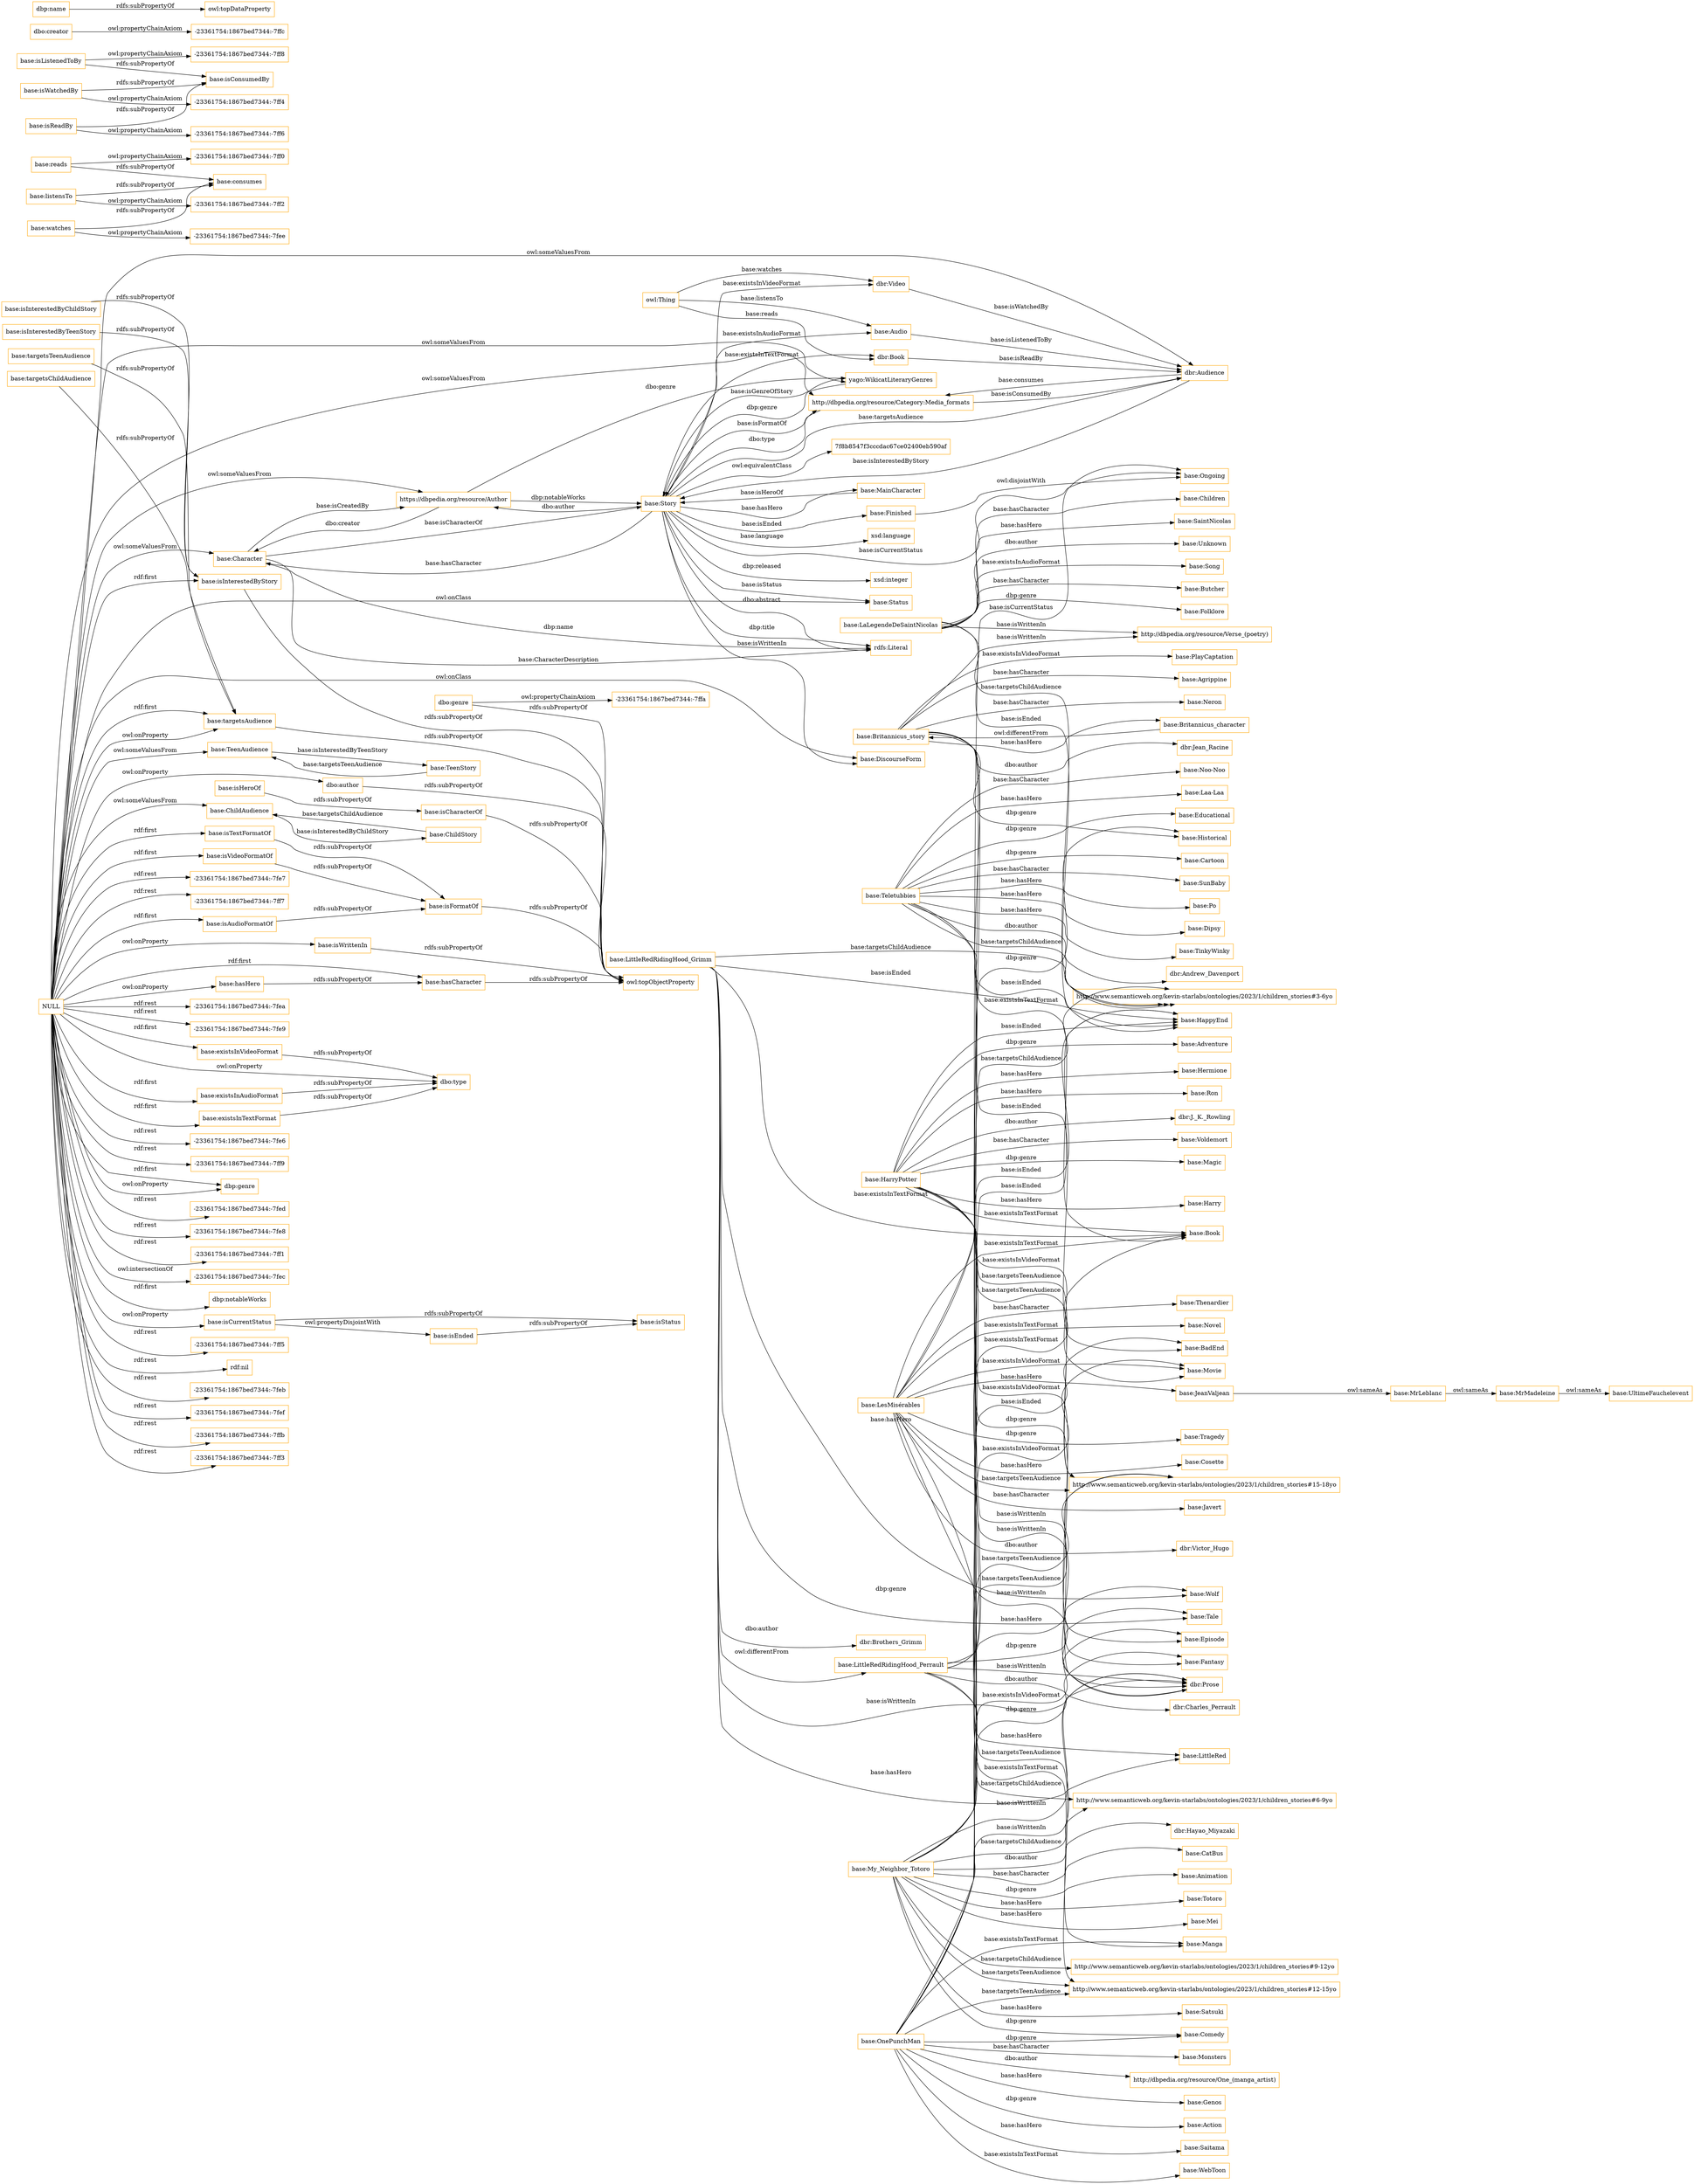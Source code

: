 digraph ar2dtool_diagram { 
rankdir=LR;
size="1501"
node [shape = rectangle, color="orange"]; "base:Character" "http://dbpedia.org/resource/Category:Media_formats" "base:Finished" "7f8b8547f3cccdac67ce02400eb590af" "dbr:Audience" "base:Ongoing" "https://dbpedia.org/resource/Author" "base:ChildStory" "base:Status" "base:TeenStory" "base:TeenAudience" "dbr:Book" "dbr:Video" "yago:WikicatLiteraryGenres" "base:Story" "base:DiscourseForm" "base:Audio" "base:MainCharacter" "base:ChildAudience" ; /*classes style*/
	"base:isCharacterOf" -> "owl:topObjectProperty" [ label = "rdfs:subPropertyOf" ];
	"base:LaLegendeDeSaintNicolas" -> "base:Folklore" [ label = "dbp:genre" ];
	"base:LaLegendeDeSaintNicolas" -> "http://dbpedia.org/resource/Verse_(poetry)" [ label = "base:isWrittenIn" ];
	"base:LaLegendeDeSaintNicolas" -> "base:Children" [ label = "base:hasCharacter" ];
	"base:LaLegendeDeSaintNicolas" -> "base:SaintNicolas" [ label = "base:hasHero" ];
	"base:LaLegendeDeSaintNicolas" -> "base:Unknown" [ label = "dbo:author" ];
	"base:LaLegendeDeSaintNicolas" -> "base:Song" [ label = "base:existsInAudioFormat" ];
	"base:LaLegendeDeSaintNicolas" -> "base:Butcher" [ label = "base:hasCharacter" ];
	"base:LaLegendeDeSaintNicolas" -> "http://www.semanticweb.org/kevin-starlabs/ontologies/2023/1/children_stories#3-6yo" [ label = "base:targetsChildAudience" ];
	"base:LaLegendeDeSaintNicolas" -> "base:HappyEnd" [ label = "base:isEnded" ];
	"base:reads" -> "-23361754:1867bed7344:-7ff0" [ label = "owl:propertyChainAxiom" ];
	"base:reads" -> "base:consumes" [ label = "rdfs:subPropertyOf" ];
	"base:Britannicus_character" -> "base:Britannicus_story" [ label = "owl:differentFrom" ];
	"base:Britannicus_story" -> "base:BadEnd" [ label = "base:isEnded" ];
	"base:Britannicus_story" -> "base:Agrippine" [ label = "base:hasCharacter" ];
	"base:Britannicus_story" -> "base:Neron" [ label = "base:hasCharacter" ];
	"base:Britannicus_story" -> "dbr:Jean_Racine" [ label = "dbo:author" ];
	"base:Britannicus_story" -> "http://www.semanticweb.org/kevin-starlabs/ontologies/2023/1/children_stories#15-18yo" [ label = "base:targetsTeenAudience" ];
	"base:Britannicus_story" -> "http://dbpedia.org/resource/Verse_(poetry)" [ label = "base:isWrittenIn" ];
	"base:Britannicus_story" -> "base:Britannicus_character" [ label = "base:hasHero" ];
	"base:Britannicus_story" -> "base:PlayCaptation" [ label = "base:existsInVideoFormat" ];
	"base:Britannicus_story" -> "base:Historical" [ label = "dbp:genre" ];
	"base:Britannicus_story" -> "base:Book" [ label = "base:existsInTextFormat" ];
	"base:My_Neighbor_Totoro" -> "http://www.semanticweb.org/kevin-starlabs/ontologies/2023/1/children_stories#6-9yo" [ label = "base:targetsChildAudience" ];
	"base:My_Neighbor_Totoro" -> "base:Satsuki" [ label = "base:hasHero" ];
	"base:My_Neighbor_Totoro" -> "dbr:Hayao_Miyazaki" [ label = "dbo:author" ];
	"base:My_Neighbor_Totoro" -> "base:Comedy" [ label = "dbp:genre" ];
	"base:My_Neighbor_Totoro" -> "http://www.semanticweb.org/kevin-starlabs/ontologies/2023/1/children_stories#3-6yo" [ label = "base:targetsChildAudience" ];
	"base:My_Neighbor_Totoro" -> "base:Movie" [ label = "base:existsInVideoFormat" ];
	"base:My_Neighbor_Totoro" -> "base:CatBus" [ label = "base:hasCharacter" ];
	"base:My_Neighbor_Totoro" -> "http://www.semanticweb.org/kevin-starlabs/ontologies/2023/1/children_stories#12-15yo" [ label = "base:targetsTeenAudience" ];
	"base:My_Neighbor_Totoro" -> "dbr:Prose" [ label = "base:isWrittenIn" ];
	"base:My_Neighbor_Totoro" -> "base:Animation" [ label = "dbp:genre" ];
	"base:My_Neighbor_Totoro" -> "base:Fantasy" [ label = "dbp:genre" ];
	"base:My_Neighbor_Totoro" -> "http://www.semanticweb.org/kevin-starlabs/ontologies/2023/1/children_stories#15-18yo" [ label = "base:targetsTeenAudience" ];
	"base:My_Neighbor_Totoro" -> "base:Totoro" [ label = "base:hasHero" ];
	"base:My_Neighbor_Totoro" -> "base:Mei" [ label = "base:hasHero" ];
	"base:My_Neighbor_Totoro" -> "base:HappyEnd" [ label = "base:isEnded" ];
	"base:My_Neighbor_Totoro" -> "http://www.semanticweb.org/kevin-starlabs/ontologies/2023/1/children_stories#9-12yo" [ label = "base:targetsChildAudience" ];
	"base:isEnded" -> "base:isStatus" [ label = "rdfs:subPropertyOf" ];
	"base:isTextFormatOf" -> "base:isFormatOf" [ label = "rdfs:subPropertyOf" ];
	"base:LesMisérables" -> "base:Manga" [ label = "base:existsInTextFormat" ];
	"base:LesMisérables" -> "base:Book" [ label = "base:existsInTextFormat" ];
	"base:LesMisérables" -> "base:Historical" [ label = "dbp:genre" ];
	"base:LesMisérables" -> "base:Tragedy" [ label = "dbp:genre" ];
	"base:LesMisérables" -> "base:Cosette" [ label = "base:hasHero" ];
	"base:LesMisérables" -> "base:Javert" [ label = "base:hasCharacter" ];
	"base:LesMisérables" -> "dbr:Victor_Hugo" [ label = "dbo:author" ];
	"base:LesMisérables" -> "dbr:Prose" [ label = "base:isWrittenIn" ];
	"base:LesMisérables" -> "base:HappyEnd" [ label = "base:isEnded" ];
	"base:LesMisérables" -> "base:Movie" [ label = "base:existsInVideoFormat" ];
	"base:LesMisérables" -> "base:Thenardier" [ label = "base:hasCharacter" ];
	"base:LesMisérables" -> "base:Novel" [ label = "base:existsInTextFormat" ];
	"base:LesMisérables" -> "base:JeanValjean" [ label = "base:hasHero" ];
	"base:LesMisérables" -> "http://www.semanticweb.org/kevin-starlabs/ontologies/2023/1/children_stories#15-18yo" [ label = "base:targetsTeenAudience" ];
	"base:MrMadeleine" -> "base:UltimeFauchelevent" [ label = "owl:sameAs" ];
	"base:existsInVideoFormat" -> "dbo:type" [ label = "rdfs:subPropertyOf" ];
	"dbo:genre" -> "-23361754:1867bed7344:-7ffa" [ label = "owl:propertyChainAxiom" ];
	"dbo:genre" -> "owl:topObjectProperty" [ label = "rdfs:subPropertyOf" ];
	"base:isInterestedByStory" -> "owl:topObjectProperty" [ label = "rdfs:subPropertyOf" ];
	"base:isWrittenIn" -> "owl:topObjectProperty" [ label = "rdfs:subPropertyOf" ];
	"base:hasHero" -> "base:hasCharacter" [ label = "rdfs:subPropertyOf" ];
	"base:isHeroOf" -> "base:isCharacterOf" [ label = "rdfs:subPropertyOf" ];
	"base:hasCharacter" -> "owl:topObjectProperty" [ label = "rdfs:subPropertyOf" ];
	"base:isInterestedByTeenStory" -> "base:isInterestedByStory" [ label = "rdfs:subPropertyOf" ];
	"base:listensTo" -> "-23361754:1867bed7344:-7ff2" [ label = "owl:propertyChainAxiom" ];
	"base:listensTo" -> "base:consumes" [ label = "rdfs:subPropertyOf" ];
	"base:isFormatOf" -> "owl:topObjectProperty" [ label = "rdfs:subPropertyOf" ];
	"dbo:author" -> "owl:topObjectProperty" [ label = "rdfs:subPropertyOf" ];
	"base:Teletubbies" -> "base:Dipsy" [ label = "base:hasHero" ];
	"base:Teletubbies" -> "base:TinkyWinky" [ label = "base:hasHero" ];
	"base:Teletubbies" -> "dbr:Andrew_Davenport" [ label = "dbo:author" ];
	"base:Teletubbies" -> "base:Noo-Noo" [ label = "base:hasCharacter" ];
	"base:Teletubbies" -> "base:HappyEnd" [ label = "base:isEnded" ];
	"base:Teletubbies" -> "base:Laa-Laa" [ label = "base:hasHero" ];
	"base:Teletubbies" -> "base:Educational" [ label = "dbp:genre" ];
	"base:Teletubbies" -> "base:Episode" [ label = "base:existsInVideoFormat" ];
	"base:Teletubbies" -> "base:Cartoon" [ label = "dbp:genre" ];
	"base:Teletubbies" -> "dbr:Prose" [ label = "base:isWrittenIn" ];
	"base:Teletubbies" -> "base:SunBaby" [ label = "base:hasCharacter" ];
	"base:Teletubbies" -> "base:Po" [ label = "base:hasHero" ];
	"base:Teletubbies" -> "http://www.semanticweb.org/kevin-starlabs/ontologies/2023/1/children_stories#3-6yo" [ label = "base:targetsChildAudience" ];
	"base:watches" -> "-23361754:1867bed7344:-7fee" [ label = "owl:propertyChainAxiom" ];
	"base:watches" -> "base:consumes" [ label = "rdfs:subPropertyOf" ];
	"base:Story" -> "7f8b8547f3cccdac67ce02400eb590af" [ label = "owl:equivalentClass" ];
	"NULL" -> "base:hasCharacter" [ label = "rdf:first" ];
	"NULL" -> "-23361754:1867bed7344:-7fe6" [ label = "rdf:rest" ];
	"NULL" -> "base:existsInVideoFormat" [ label = "rdf:first" ];
	"NULL" -> "-23361754:1867bed7344:-7ff9" [ label = "rdf:rest" ];
	"NULL" -> "base:targetsAudience" [ label = "rdf:first" ];
	"NULL" -> "base:TeenAudience" [ label = "owl:someValuesFrom" ];
	"NULL" -> "dbr:Audience" [ label = "owl:someValuesFrom" ];
	"NULL" -> "base:isInterestedByStory" [ label = "rdf:first" ];
	"NULL" -> "dbp:genre" [ label = "owl:onProperty" ];
	"NULL" -> "base:targetsAudience" [ label = "owl:onProperty" ];
	"NULL" -> "base:hasHero" [ label = "owl:onProperty" ];
	"NULL" -> "base:ChildAudience" [ label = "owl:someValuesFrom" ];
	"NULL" -> "dbp:genre" [ label = "rdf:first" ];
	"NULL" -> "base:isAudioFormatOf" [ label = "rdf:first" ];
	"NULL" -> "yago:WikicatLiteraryGenres" [ label = "owl:someValuesFrom" ];
	"NULL" -> "-23361754:1867bed7344:-7fed" [ label = "rdf:rest" ];
	"NULL" -> "-23361754:1867bed7344:-7fe8" [ label = "rdf:rest" ];
	"NULL" -> "-23361754:1867bed7344:-7ff1" [ label = "rdf:rest" ];
	"NULL" -> "dbo:author" [ label = "owl:onProperty" ];
	"NULL" -> "-23361754:1867bed7344:-7fec" [ label = "owl:intersectionOf" ];
	"NULL" -> "dbp:notableWorks" [ label = "rdf:first" ];
	"NULL" -> "http://dbpedia.org/resource/Category:Media_formats" [ label = "owl:someValuesFrom" ];
	"NULL" -> "dbo:type" [ label = "owl:onProperty" ];
	"NULL" -> "base:isCurrentStatus" [ label = "owl:onProperty" ];
	"NULL" -> "base:Character" [ label = "owl:someValuesFrom" ];
	"NULL" -> "-23361754:1867bed7344:-7ff5" [ label = "rdf:rest" ];
	"NULL" -> "rdf:nil" [ label = "rdf:rest" ];
	"NULL" -> "base:existsInAudioFormat" [ label = "rdf:first" ];
	"NULL" -> "base:isWrittenIn" [ label = "owl:onProperty" ];
	"NULL" -> "-23361754:1867bed7344:-7feb" [ label = "rdf:rest" ];
	"NULL" -> "base:DiscourseForm" [ label = "owl:onClass" ];
	"NULL" -> "-23361754:1867bed7344:-7fef" [ label = "rdf:rest" ];
	"NULL" -> "-23361754:1867bed7344:-7ffb" [ label = "rdf:rest" ];
	"NULL" -> "-23361754:1867bed7344:-7ff3" [ label = "rdf:rest" ];
	"NULL" -> "base:existsInTextFormat" [ label = "rdf:first" ];
	"NULL" -> "-23361754:1867bed7344:-7fe7" [ label = "rdf:rest" ];
	"NULL" -> "base:Status" [ label = "owl:onClass" ];
	"NULL" -> "base:isVideoFormatOf" [ label = "rdf:first" ];
	"NULL" -> "base:isTextFormatOf" [ label = "rdf:first" ];
	"NULL" -> "-23361754:1867bed7344:-7ff7" [ label = "rdf:rest" ];
	"NULL" -> "https://dbpedia.org/resource/Author" [ label = "owl:someValuesFrom" ];
	"NULL" -> "-23361754:1867bed7344:-7fea" [ label = "rdf:rest" ];
	"NULL" -> "-23361754:1867bed7344:-7fe9" [ label = "rdf:rest" ];
	"base:OnePunchMan" -> "http://dbpedia.org/resource/One_(manga_artist)" [ label = "dbo:author" ];
	"base:OnePunchMan" -> "base:Comedy" [ label = "dbp:genre" ];
	"base:OnePunchMan" -> "http://www.semanticweb.org/kevin-starlabs/ontologies/2023/1/children_stories#12-15yo" [ label = "base:targetsTeenAudience" ];
	"base:OnePunchMan" -> "base:Ongoing" [ label = "base:isCurrentStatus" ];
	"base:OnePunchMan" -> "base:Manga" [ label = "base:existsInTextFormat" ];
	"base:OnePunchMan" -> "base:Genos" [ label = "base:hasHero" ];
	"base:OnePunchMan" -> "base:Action" [ label = "dbp:genre" ];
	"base:OnePunchMan" -> "base:Saitama" [ label = "base:hasHero" ];
	"base:OnePunchMan" -> "dbr:Prose" [ label = "base:isWrittenIn" ];
	"base:OnePunchMan" -> "base:WebToon" [ label = "base:existsInTextFormat" ];
	"base:OnePunchMan" -> "base:Monsters" [ label = "base:hasCharacter" ];
	"base:OnePunchMan" -> "base:Episode" [ label = "base:existsInVideoFormat" ];
	"base:OnePunchMan" -> "http://www.semanticweb.org/kevin-starlabs/ontologies/2023/1/children_stories#15-18yo" [ label = "base:targetsTeenAudience" ];
	"base:isVideoFormatOf" -> "base:isFormatOf" [ label = "rdfs:subPropertyOf" ];
	"base:isListenedToBy" -> "-23361754:1867bed7344:-7ff8" [ label = "owl:propertyChainAxiom" ];
	"base:isListenedToBy" -> "base:isConsumedBy" [ label = "rdfs:subPropertyOf" ];
	"base:LittleRedRidingHood_Perrault" -> "dbr:Charles_Perrault" [ label = "dbo:author" ];
	"base:LittleRedRidingHood_Perrault" -> "base:BadEnd" [ label = "base:isEnded" ];
	"base:LittleRedRidingHood_Perrault" -> "base:Wolf" [ label = "base:hasHero" ];
	"base:LittleRedRidingHood_Perrault" -> "base:LittleRed" [ label = "base:hasHero" ];
	"base:LittleRedRidingHood_Perrault" -> "base:Book" [ label = "base:existsInTextFormat" ];
	"base:LittleRedRidingHood_Perrault" -> "base:Tale" [ label = "dbp:genre" ];
	"base:LittleRedRidingHood_Perrault" -> "http://www.semanticweb.org/kevin-starlabs/ontologies/2023/1/children_stories#6-9yo" [ label = "base:targetsChildAudience" ];
	"base:LittleRedRidingHood_Perrault" -> "dbr:Prose" [ label = "base:isWrittenIn" ];
	"base:isWatchedBy" -> "-23361754:1867bed7344:-7ff4" [ label = "owl:propertyChainAxiom" ];
	"base:isWatchedBy" -> "base:isConsumedBy" [ label = "rdfs:subPropertyOf" ];
	"base:LittleRedRidingHood_Grimm" -> "base:Book" [ label = "base:existsInTextFormat" ];
	"base:LittleRedRidingHood_Grimm" -> "base:Tale" [ label = "dbp:genre" ];
	"base:LittleRedRidingHood_Grimm" -> "base:HappyEnd" [ label = "base:isEnded" ];
	"base:LittleRedRidingHood_Grimm" -> "dbr:Prose" [ label = "base:isWrittenIn" ];
	"base:LittleRedRidingHood_Grimm" -> "dbr:Brothers_Grimm" [ label = "dbo:author" ];
	"base:LittleRedRidingHood_Grimm" -> "base:LittleRedRidingHood_Perrault" [ label = "owl:differentFrom" ];
	"base:LittleRedRidingHood_Grimm" -> "base:LittleRed" [ label = "base:hasHero" ];
	"base:LittleRedRidingHood_Grimm" -> "base:Wolf" [ label = "base:hasHero" ];
	"base:LittleRedRidingHood_Grimm" -> "http://www.semanticweb.org/kevin-starlabs/ontologies/2023/1/children_stories#3-6yo" [ label = "base:targetsChildAudience" ];
	"base:Finished" -> "base:Ongoing" [ label = "owl:disjointWith" ];
	"base:JeanValjean" -> "base:MrLeblanc" [ label = "owl:sameAs" ];
	"base:targetsTeenAudience" -> "base:targetsAudience" [ label = "rdfs:subPropertyOf" ];
	"base:isReadBy" -> "-23361754:1867bed7344:-7ff6" [ label = "owl:propertyChainAxiom" ];
	"base:isReadBy" -> "base:isConsumedBy" [ label = "rdfs:subPropertyOf" ];
	"base:targetsAudience" -> "owl:topObjectProperty" [ label = "rdfs:subPropertyOf" ];
	"base:existsInTextFormat" -> "dbo:type" [ label = "rdfs:subPropertyOf" ];
	"dbo:creator" -> "-23361754:1867bed7344:-7ffc" [ label = "owl:propertyChainAxiom" ];
	"base:MrLeblanc" -> "base:MrMadeleine" [ label = "owl:sameAs" ];
	"base:targetsChildAudience" -> "base:targetsAudience" [ label = "rdfs:subPropertyOf" ];
	"base:HarryPotter" -> "base:Harry" [ label = "base:hasHero" ];
	"base:HarryPotter" -> "base:Adventure" [ label = "dbp:genre" ];
	"base:HarryPotter" -> "base:Hermione" [ label = "base:hasHero" ];
	"base:HarryPotter" -> "base:Ron" [ label = "base:hasHero" ];
	"base:HarryPotter" -> "http://www.semanticweb.org/kevin-starlabs/ontologies/2023/1/children_stories#15-18yo" [ label = "base:targetsTeenAudience" ];
	"base:HarryPotter" -> "base:Book" [ label = "base:existsInTextFormat" ];
	"base:HarryPotter" -> "base:HappyEnd" [ label = "base:isEnded" ];
	"base:HarryPotter" -> "base:Movie" [ label = "base:existsInVideoFormat" ];
	"base:HarryPotter" -> "http://www.semanticweb.org/kevin-starlabs/ontologies/2023/1/children_stories#12-15yo" [ label = "base:targetsTeenAudience" ];
	"base:HarryPotter" -> "dbr:Prose" [ label = "base:isWrittenIn" ];
	"base:HarryPotter" -> "dbr:J._K._Rowling" [ label = "dbo:author" ];
	"base:HarryPotter" -> "base:Voldemort" [ label = "base:hasCharacter" ];
	"base:HarryPotter" -> "base:Fantasy" [ label = "dbp:genre" ];
	"base:HarryPotter" -> "base:Magic" [ label = "dbp:genre" ];
	"dbp:name" -> "owl:topDataProperty" [ label = "rdfs:subPropertyOf" ];
	"base:isCurrentStatus" -> "base:isEnded" [ label = "owl:propertyDisjointWith" ];
	"base:isCurrentStatus" -> "base:isStatus" [ label = "rdfs:subPropertyOf" ];
	"base:isInterestedByChildStory" -> "base:isInterestedByStory" [ label = "rdfs:subPropertyOf" ];
	"base:existsInAudioFormat" -> "dbo:type" [ label = "rdfs:subPropertyOf" ];
	"base:isAudioFormatOf" -> "base:isFormatOf" [ label = "rdfs:subPropertyOf" ];
	"base:Story" -> "base:Status" [ label = "base:isStatus" ];
	"base:Story" -> "dbr:Audience" [ label = "base:targetsAudience" ];
	"base:Story" -> "dbr:Video" [ label = "base:existsInVideoFormat" ];
	"https://dbpedia.org/resource/Author" -> "base:Story" [ label = "dbp:notableWorks" ];
	"base:ChildStory" -> "base:ChildAudience" [ label = "base:targetsChildAudience" ];
	"base:Story" -> "xsd:language" [ label = "base:language" ];
	"owl:Thing" -> "base:Audio" [ label = "base:listensTo" ];
	"dbr:Audience" -> "base:Story" [ label = "base:isInterestedByStory" ];
	"base:Story" -> "base:DiscourseForm" [ label = "base:isWrittenIn" ];
	"owl:Thing" -> "dbr:Book" [ label = "base:reads" ];
	"base:Story" -> "base:Ongoing" [ label = "base:isCurrentStatus" ];
	"https://dbpedia.org/resource/Author" -> "yago:WikicatLiteraryGenres" [ label = "dbo:genre" ];
	"base:TeenStory" -> "base:TeenAudience" [ label = "base:targetsTeenAudience" ];
	"base:Story" -> "base:Finished" [ label = "base:isEnded" ];
	"owl:Thing" -> "dbr:Video" [ label = "base:watches" ];
	"http://dbpedia.org/resource/Category:Media_formats" -> "dbr:Audience" [ label = "base:isConsumedBy" ];
	"base:Story" -> "yago:WikicatLiteraryGenres" [ label = "dbp:genre" ];
	"base:Story" -> "http://dbpedia.org/resource/Category:Media_formats" [ label = "dbo:type" ];
	"dbr:Book" -> "dbr:Audience" [ label = "base:isReadBy" ];
	"dbr:Video" -> "dbr:Audience" [ label = "base:isWatchedBy" ];
	"http://dbpedia.org/resource/Category:Media_formats" -> "base:Story" [ label = "base:isFormatOf" ];
	"base:Story" -> "base:Character" [ label = "base:hasCharacter" ];
	"base:ChildAudience" -> "base:ChildStory" [ label = "base:isInterestedByChildStory" ];
	"base:Story" -> "base:Audio" [ label = "base:existsInAudioFormat" ];
	"base:Story" -> "xsd:integer" [ label = "dbp:released" ];
	"base:Character" -> "https://dbpedia.org/resource/Author" [ label = "base:isCreatedBy" ];
	"base:TeenAudience" -> "base:TeenStory" [ label = "base:isInterestedByTeenStory" ];
	"base:Story" -> "https://dbpedia.org/resource/Author" [ label = "dbo:author" ];
	"base:Character" -> "rdfs:Literal" [ label = "base:CharacterDescription" ];
	"https://dbpedia.org/resource/Author" -> "base:Character" [ label = "dbo:creator" ];
	"base:Character" -> "rdfs:Literal" [ label = "dbp:name" ];
	"base:Story" -> "base:MainCharacter" [ label = "base:hasHero" ];
	"base:Audio" -> "dbr:Audience" [ label = "base:isListenedToBy" ];
	"dbr:Audience" -> "http://dbpedia.org/resource/Category:Media_formats" [ label = "base:consumes" ];
	"base:Character" -> "base:Story" [ label = "base:isCharacterOf" ];
	"base:Story" -> "rdfs:Literal" [ label = "dbo:abstract" ];
	"base:Story" -> "rdfs:Literal" [ label = "dbp:title" ];
	"base:Story" -> "dbr:Book" [ label = "base:existsInTextFormat" ];
	"yago:WikicatLiteraryGenres" -> "base:Story" [ label = "base:isGenreOfStory" ];
	"base:MainCharacter" -> "base:Story" [ label = "base:isHeroOf" ];

}
